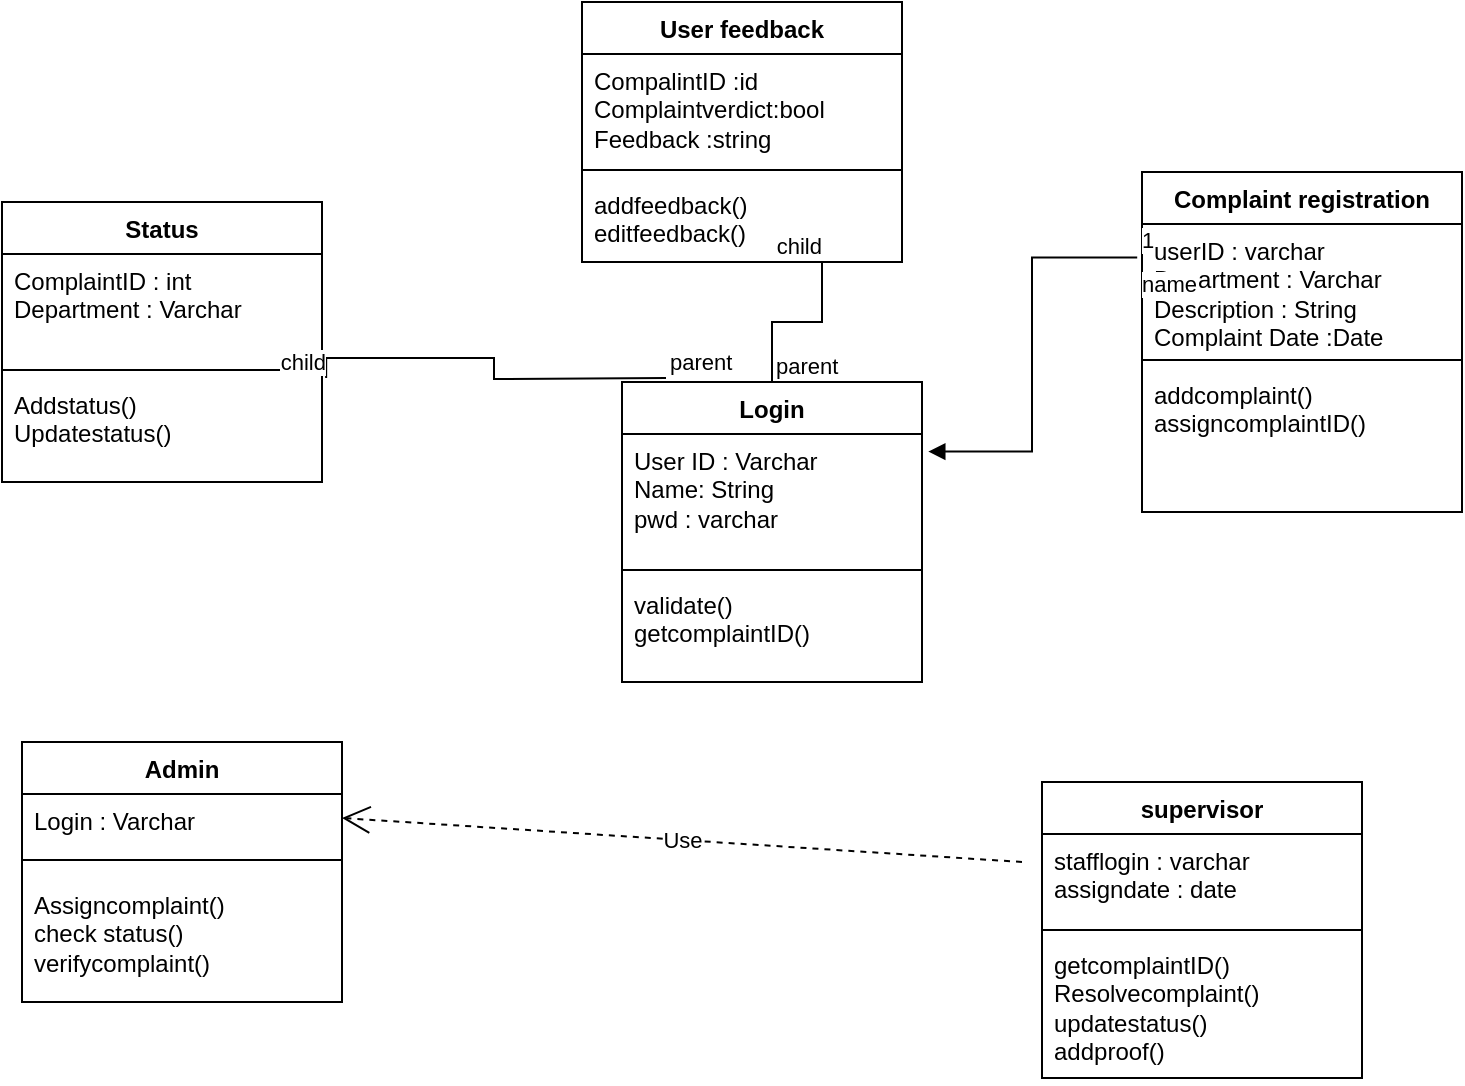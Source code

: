 <mxfile version="22.0.1" type="device">
  <diagram id="C5RBs43oDa-KdzZeNtuy" name="Page-1">
    <mxGraphModel dx="880" dy="478" grid="1" gridSize="10" guides="1" tooltips="1" connect="1" arrows="1" fold="1" page="1" pageScale="1" pageWidth="827" pageHeight="1169" math="0" shadow="0">
      <root>
        <mxCell id="WIyWlLk6GJQsqaUBKTNV-0" />
        <mxCell id="WIyWlLk6GJQsqaUBKTNV-1" parent="WIyWlLk6GJQsqaUBKTNV-0" />
        <object label="Login" placeholders="1" id="zbfeSx1O7uKayLiYuYXR-12">
          <mxCell style="swimlane;fontStyle=1;align=center;verticalAlign=top;childLayout=stackLayout;horizontal=1;startSize=26;horizontalStack=0;resizeParent=1;resizeParentMax=0;resizeLast=0;collapsible=1;marginBottom=0;whiteSpace=wrap;html=1;" parent="WIyWlLk6GJQsqaUBKTNV-1" vertex="1">
            <mxGeometry x="380" y="200" width="150" height="150" as="geometry" />
          </mxCell>
        </object>
        <mxCell id="zbfeSx1O7uKayLiYuYXR-13" value="User ID : Varchar&lt;br&gt;Name: String&lt;br&gt;pwd : varchar&lt;br&gt;" style="text;strokeColor=none;fillColor=none;align=left;verticalAlign=top;spacingLeft=4;spacingRight=4;overflow=hidden;rotatable=0;points=[[0,0.5],[1,0.5]];portConstraint=eastwest;whiteSpace=wrap;html=1;" parent="zbfeSx1O7uKayLiYuYXR-12" vertex="1">
          <mxGeometry y="26" width="150" height="64" as="geometry" />
        </mxCell>
        <mxCell id="zbfeSx1O7uKayLiYuYXR-14" value="" style="line;strokeWidth=1;fillColor=none;align=left;verticalAlign=middle;spacingTop=-1;spacingLeft=3;spacingRight=3;rotatable=0;labelPosition=right;points=[];portConstraint=eastwest;strokeColor=inherit;" parent="zbfeSx1O7uKayLiYuYXR-12" vertex="1">
          <mxGeometry y="90" width="150" height="8" as="geometry" />
        </mxCell>
        <mxCell id="zbfeSx1O7uKayLiYuYXR-15" value="validate()&lt;br&gt;getcomplaintID()" style="text;strokeColor=none;fillColor=none;align=left;verticalAlign=top;spacingLeft=4;spacingRight=4;overflow=hidden;rotatable=0;points=[[0,0.5],[1,0.5]];portConstraint=eastwest;whiteSpace=wrap;html=1;" parent="zbfeSx1O7uKayLiYuYXR-12" vertex="1">
          <mxGeometry y="98" width="150" height="52" as="geometry" />
        </mxCell>
        <mxCell id="zbfeSx1O7uKayLiYuYXR-22" value="Complaint registration" style="swimlane;fontStyle=1;align=center;verticalAlign=top;childLayout=stackLayout;horizontal=1;startSize=26;horizontalStack=0;resizeParent=1;resizeParentMax=0;resizeLast=0;collapsible=1;marginBottom=0;whiteSpace=wrap;html=1;" parent="WIyWlLk6GJQsqaUBKTNV-1" vertex="1">
          <mxGeometry x="640" y="95" width="160" height="170" as="geometry" />
        </mxCell>
        <mxCell id="zbfeSx1O7uKayLiYuYXR-23" value="userID : varchar&lt;br&gt;Department : Varchar&lt;br&gt;Description : String&lt;br&gt;Complaint Date :Date&lt;br&gt;" style="text;strokeColor=none;fillColor=none;align=left;verticalAlign=top;spacingLeft=4;spacingRight=4;overflow=hidden;rotatable=0;points=[[0,0.5],[1,0.5]];portConstraint=eastwest;whiteSpace=wrap;html=1;" parent="zbfeSx1O7uKayLiYuYXR-22" vertex="1">
          <mxGeometry y="26" width="160" height="64" as="geometry" />
        </mxCell>
        <mxCell id="zbfeSx1O7uKayLiYuYXR-24" value="" style="line;strokeWidth=1;fillColor=none;align=left;verticalAlign=middle;spacingTop=-1;spacingLeft=3;spacingRight=3;rotatable=0;labelPosition=right;points=[];portConstraint=eastwest;strokeColor=inherit;" parent="zbfeSx1O7uKayLiYuYXR-22" vertex="1">
          <mxGeometry y="90" width="160" height="8" as="geometry" />
        </mxCell>
        <mxCell id="zbfeSx1O7uKayLiYuYXR-25" value="addcomplaint()&lt;br&gt;assigncomplaintID()" style="text;strokeColor=none;fillColor=none;align=left;verticalAlign=top;spacingLeft=4;spacingRight=4;overflow=hidden;rotatable=0;points=[[0,0.5],[1,0.5]];portConstraint=eastwest;whiteSpace=wrap;html=1;" parent="zbfeSx1O7uKayLiYuYXR-22" vertex="1">
          <mxGeometry y="98" width="160" height="72" as="geometry" />
        </mxCell>
        <mxCell id="zbfeSx1O7uKayLiYuYXR-26" value="Status" style="swimlane;fontStyle=1;align=center;verticalAlign=top;childLayout=stackLayout;horizontal=1;startSize=26;horizontalStack=0;resizeParent=1;resizeParentMax=0;resizeLast=0;collapsible=1;marginBottom=0;whiteSpace=wrap;html=1;" parent="WIyWlLk6GJQsqaUBKTNV-1" vertex="1">
          <mxGeometry x="70" y="110" width="160" height="140" as="geometry" />
        </mxCell>
        <mxCell id="zbfeSx1O7uKayLiYuYXR-27" value="ComplaintID : int&lt;br&gt;Department : Varchar" style="text;strokeColor=none;fillColor=none;align=left;verticalAlign=top;spacingLeft=4;spacingRight=4;overflow=hidden;rotatable=0;points=[[0,0.5],[1,0.5]];portConstraint=eastwest;whiteSpace=wrap;html=1;" parent="zbfeSx1O7uKayLiYuYXR-26" vertex="1">
          <mxGeometry y="26" width="160" height="54" as="geometry" />
        </mxCell>
        <mxCell id="zbfeSx1O7uKayLiYuYXR-28" value="" style="line;strokeWidth=1;fillColor=none;align=left;verticalAlign=middle;spacingTop=-1;spacingLeft=3;spacingRight=3;rotatable=0;labelPosition=right;points=[];portConstraint=eastwest;strokeColor=inherit;" parent="zbfeSx1O7uKayLiYuYXR-26" vertex="1">
          <mxGeometry y="80" width="160" height="8" as="geometry" />
        </mxCell>
        <mxCell id="zbfeSx1O7uKayLiYuYXR-29" value="Addstatus()&lt;br&gt;Updatestatus()" style="text;strokeColor=none;fillColor=none;align=left;verticalAlign=top;spacingLeft=4;spacingRight=4;overflow=hidden;rotatable=0;points=[[0,0.5],[1,0.5]];portConstraint=eastwest;whiteSpace=wrap;html=1;" parent="zbfeSx1O7uKayLiYuYXR-26" vertex="1">
          <mxGeometry y="88" width="160" height="52" as="geometry" />
        </mxCell>
        <mxCell id="zbfeSx1O7uKayLiYuYXR-32" value="Admin" style="swimlane;fontStyle=1;align=center;verticalAlign=top;childLayout=stackLayout;horizontal=1;startSize=26;horizontalStack=0;resizeParent=1;resizeParentMax=0;resizeLast=0;collapsible=1;marginBottom=0;whiteSpace=wrap;html=1;" parent="WIyWlLk6GJQsqaUBKTNV-1" vertex="1">
          <mxGeometry x="80" y="380" width="160" height="130" as="geometry" />
        </mxCell>
        <mxCell id="zbfeSx1O7uKayLiYuYXR-33" value="Login : Varchar&amp;nbsp;" style="text;strokeColor=none;fillColor=none;align=left;verticalAlign=top;spacingLeft=4;spacingRight=4;overflow=hidden;rotatable=0;points=[[0,0.5],[1,0.5]];portConstraint=eastwest;whiteSpace=wrap;html=1;" parent="zbfeSx1O7uKayLiYuYXR-32" vertex="1">
          <mxGeometry y="26" width="160" height="24" as="geometry" />
        </mxCell>
        <mxCell id="zbfeSx1O7uKayLiYuYXR-34" value="" style="line;strokeWidth=1;fillColor=none;align=left;verticalAlign=middle;spacingTop=-1;spacingLeft=3;spacingRight=3;rotatable=0;labelPosition=right;points=[];portConstraint=eastwest;strokeColor=inherit;" parent="zbfeSx1O7uKayLiYuYXR-32" vertex="1">
          <mxGeometry y="50" width="160" height="18" as="geometry" />
        </mxCell>
        <mxCell id="zbfeSx1O7uKayLiYuYXR-35" value="Assigncomplaint()&lt;br&gt;check status()&lt;br&gt;verifycomplaint()" style="text;strokeColor=none;fillColor=none;align=left;verticalAlign=top;spacingLeft=4;spacingRight=4;overflow=hidden;rotatable=0;points=[[0,0.5],[1,0.5]];portConstraint=eastwest;whiteSpace=wrap;html=1;" parent="zbfeSx1O7uKayLiYuYXR-32" vertex="1">
          <mxGeometry y="68" width="160" height="62" as="geometry" />
        </mxCell>
        <mxCell id="zbfeSx1O7uKayLiYuYXR-40" value="User feedback" style="swimlane;fontStyle=1;align=center;verticalAlign=top;childLayout=stackLayout;horizontal=1;startSize=26;horizontalStack=0;resizeParent=1;resizeParentMax=0;resizeLast=0;collapsible=1;marginBottom=0;whiteSpace=wrap;html=1;" parent="WIyWlLk6GJQsqaUBKTNV-1" vertex="1">
          <mxGeometry x="360" y="10" width="160" height="130" as="geometry" />
        </mxCell>
        <mxCell id="zbfeSx1O7uKayLiYuYXR-41" value="CompalintID :id&lt;br&gt;Complaintverdict:bool&lt;br&gt;Feedback :string" style="text;strokeColor=none;fillColor=none;align=left;verticalAlign=top;spacingLeft=4;spacingRight=4;overflow=hidden;rotatable=0;points=[[0,0.5],[1,0.5]];portConstraint=eastwest;whiteSpace=wrap;html=1;" parent="zbfeSx1O7uKayLiYuYXR-40" vertex="1">
          <mxGeometry y="26" width="160" height="54" as="geometry" />
        </mxCell>
        <mxCell id="zbfeSx1O7uKayLiYuYXR-42" value="" style="line;strokeWidth=1;fillColor=none;align=left;verticalAlign=middle;spacingTop=-1;spacingLeft=3;spacingRight=3;rotatable=0;labelPosition=right;points=[];portConstraint=eastwest;strokeColor=inherit;" parent="zbfeSx1O7uKayLiYuYXR-40" vertex="1">
          <mxGeometry y="80" width="160" height="8" as="geometry" />
        </mxCell>
        <mxCell id="zbfeSx1O7uKayLiYuYXR-43" value="addfeedback()&lt;br&gt;editfeedback()" style="text;strokeColor=none;fillColor=none;align=left;verticalAlign=top;spacingLeft=4;spacingRight=4;overflow=hidden;rotatable=0;points=[[0,0.5],[1,0.5]];portConstraint=eastwest;whiteSpace=wrap;html=1;" parent="zbfeSx1O7uKayLiYuYXR-40" vertex="1">
          <mxGeometry y="88" width="160" height="42" as="geometry" />
        </mxCell>
        <mxCell id="zbfeSx1O7uKayLiYuYXR-44" value="supervisor" style="swimlane;fontStyle=1;align=center;verticalAlign=top;childLayout=stackLayout;horizontal=1;startSize=26;horizontalStack=0;resizeParent=1;resizeParentMax=0;resizeLast=0;collapsible=1;marginBottom=0;whiteSpace=wrap;html=1;" parent="WIyWlLk6GJQsqaUBKTNV-1" vertex="1">
          <mxGeometry x="590" y="400" width="160" height="148" as="geometry" />
        </mxCell>
        <mxCell id="zbfeSx1O7uKayLiYuYXR-45" value="stafflogin : varchar&lt;br&gt;assigndate : date" style="text;strokeColor=none;fillColor=none;align=left;verticalAlign=top;spacingLeft=4;spacingRight=4;overflow=hidden;rotatable=0;points=[[0,0.5],[1,0.5]];portConstraint=eastwest;whiteSpace=wrap;html=1;" parent="zbfeSx1O7uKayLiYuYXR-44" vertex="1">
          <mxGeometry y="26" width="160" height="44" as="geometry" />
        </mxCell>
        <mxCell id="zbfeSx1O7uKayLiYuYXR-46" value="" style="line;strokeWidth=1;fillColor=none;align=left;verticalAlign=middle;spacingTop=-1;spacingLeft=3;spacingRight=3;rotatable=0;labelPosition=right;points=[];portConstraint=eastwest;strokeColor=inherit;" parent="zbfeSx1O7uKayLiYuYXR-44" vertex="1">
          <mxGeometry y="70" width="160" height="8" as="geometry" />
        </mxCell>
        <mxCell id="zbfeSx1O7uKayLiYuYXR-47" value="getcomplaintID()&lt;br&gt;Resolvecomplaint()&lt;br&gt;updatestatus()&lt;br&gt;addproof()" style="text;strokeColor=none;fillColor=none;align=left;verticalAlign=top;spacingLeft=4;spacingRight=4;overflow=hidden;rotatable=0;points=[[0,0.5],[1,0.5]];portConstraint=eastwest;whiteSpace=wrap;html=1;" parent="zbfeSx1O7uKayLiYuYXR-44" vertex="1">
          <mxGeometry y="78" width="160" height="70" as="geometry" />
        </mxCell>
        <mxCell id="zbfeSx1O7uKayLiYuYXR-56" value="Use" style="endArrow=open;endSize=12;dashed=1;html=1;rounded=0;entryX=1;entryY=0.5;entryDx=0;entryDy=0;" parent="WIyWlLk6GJQsqaUBKTNV-1" target="zbfeSx1O7uKayLiYuYXR-33" edge="1">
          <mxGeometry width="160" relative="1" as="geometry">
            <mxPoint x="580" y="440" as="sourcePoint" />
            <mxPoint x="490" y="280" as="targetPoint" />
          </mxGeometry>
        </mxCell>
        <mxCell id="zbfeSx1O7uKayLiYuYXR-61" value="name" style="endArrow=block;endFill=1;html=1;edgeStyle=orthogonalEdgeStyle;align=left;verticalAlign=top;rounded=0;exitX=-0.015;exitY=0.262;exitDx=0;exitDy=0;exitPerimeter=0;entryX=1.021;entryY=0.137;entryDx=0;entryDy=0;entryPerimeter=0;" parent="WIyWlLk6GJQsqaUBKTNV-1" source="zbfeSx1O7uKayLiYuYXR-23" target="zbfeSx1O7uKayLiYuYXR-13" edge="1">
          <mxGeometry x="-1" relative="1" as="geometry">
            <mxPoint x="330" y="280" as="sourcePoint" />
            <mxPoint x="490" y="280" as="targetPoint" />
          </mxGeometry>
        </mxCell>
        <mxCell id="zbfeSx1O7uKayLiYuYXR-62" value="1" style="edgeLabel;resizable=0;html=1;align=left;verticalAlign=bottom;" parent="zbfeSx1O7uKayLiYuYXR-61" connectable="0" vertex="1">
          <mxGeometry x="-1" relative="1" as="geometry" />
        </mxCell>
        <mxCell id="bHj5Sf3tp-CvQ3vAaUI5-0" value="" style="endArrow=none;html=1;edgeStyle=orthogonalEdgeStyle;rounded=0;entryX=1.013;entryY=0;entryDx=0;entryDy=0;entryPerimeter=0;" edge="1" parent="WIyWlLk6GJQsqaUBKTNV-1" target="zbfeSx1O7uKayLiYuYXR-29">
          <mxGeometry relative="1" as="geometry">
            <mxPoint x="402" y="198" as="sourcePoint" />
            <mxPoint x="340" y="290" as="targetPoint" />
          </mxGeometry>
        </mxCell>
        <mxCell id="bHj5Sf3tp-CvQ3vAaUI5-1" value="parent" style="edgeLabel;resizable=0;html=1;align=left;verticalAlign=bottom;" connectable="0" vertex="1" parent="bHj5Sf3tp-CvQ3vAaUI5-0">
          <mxGeometry x="-1" relative="1" as="geometry" />
        </mxCell>
        <mxCell id="bHj5Sf3tp-CvQ3vAaUI5-2" value="child" style="edgeLabel;resizable=0;html=1;align=right;verticalAlign=bottom;" connectable="0" vertex="1" parent="bHj5Sf3tp-CvQ3vAaUI5-0">
          <mxGeometry x="1" relative="1" as="geometry" />
        </mxCell>
        <mxCell id="bHj5Sf3tp-CvQ3vAaUI5-3" value="" style="endArrow=none;html=1;edgeStyle=orthogonalEdgeStyle;rounded=0;exitX=0.5;exitY=0;exitDx=0;exitDy=0;entryX=0.75;entryY=1;entryDx=0;entryDy=0;entryPerimeter=0;" edge="1" parent="WIyWlLk6GJQsqaUBKTNV-1" source="zbfeSx1O7uKayLiYuYXR-12" target="zbfeSx1O7uKayLiYuYXR-43">
          <mxGeometry relative="1" as="geometry">
            <mxPoint x="330" y="250" as="sourcePoint" />
            <mxPoint x="490" y="250" as="targetPoint" />
          </mxGeometry>
        </mxCell>
        <mxCell id="bHj5Sf3tp-CvQ3vAaUI5-4" value="parent" style="edgeLabel;resizable=0;html=1;align=left;verticalAlign=bottom;" connectable="0" vertex="1" parent="bHj5Sf3tp-CvQ3vAaUI5-3">
          <mxGeometry x="-1" relative="1" as="geometry" />
        </mxCell>
        <mxCell id="bHj5Sf3tp-CvQ3vAaUI5-5" value="child" style="edgeLabel;resizable=0;html=1;align=right;verticalAlign=bottom;" connectable="0" vertex="1" parent="bHj5Sf3tp-CvQ3vAaUI5-3">
          <mxGeometry x="1" relative="1" as="geometry" />
        </mxCell>
      </root>
    </mxGraphModel>
  </diagram>
</mxfile>
